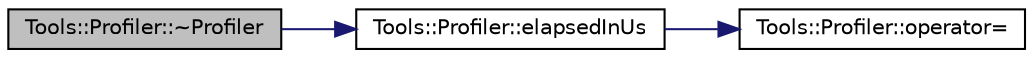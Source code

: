 digraph "Tools::Profiler::~Profiler"
{
 // INTERACTIVE_SVG=YES
  edge [fontname="Helvetica",fontsize="10",labelfontname="Helvetica",labelfontsize="10"];
  node [fontname="Helvetica",fontsize="10",shape=record];
  rankdir="LR";
  Node1 [label="Tools::Profiler::~Profiler",height=0.2,width=0.4,color="black", fillcolor="grey75", style="filled", fontcolor="black"];
  Node1 -> Node2 [color="midnightblue",fontsize="10",style="solid",fontname="Helvetica"];
  Node2 [label="Tools::Profiler::elapsedInUs",height=0.2,width=0.4,color="black", fillcolor="white", style="filled",URL="$class_tools_1_1_profiler.html#a10d29bb6b6b0645c6afd6dea49d7a701"];
  Node2 -> Node3 [color="midnightblue",fontsize="10",style="solid",fontname="Helvetica"];
  Node3 [label="Tools::Profiler::operator=",height=0.2,width=0.4,color="black", fillcolor="white", style="filled",URL="$class_tools_1_1_profiler.html#ad01b182e69193d87987e15ef8b2cca3a"];
}
